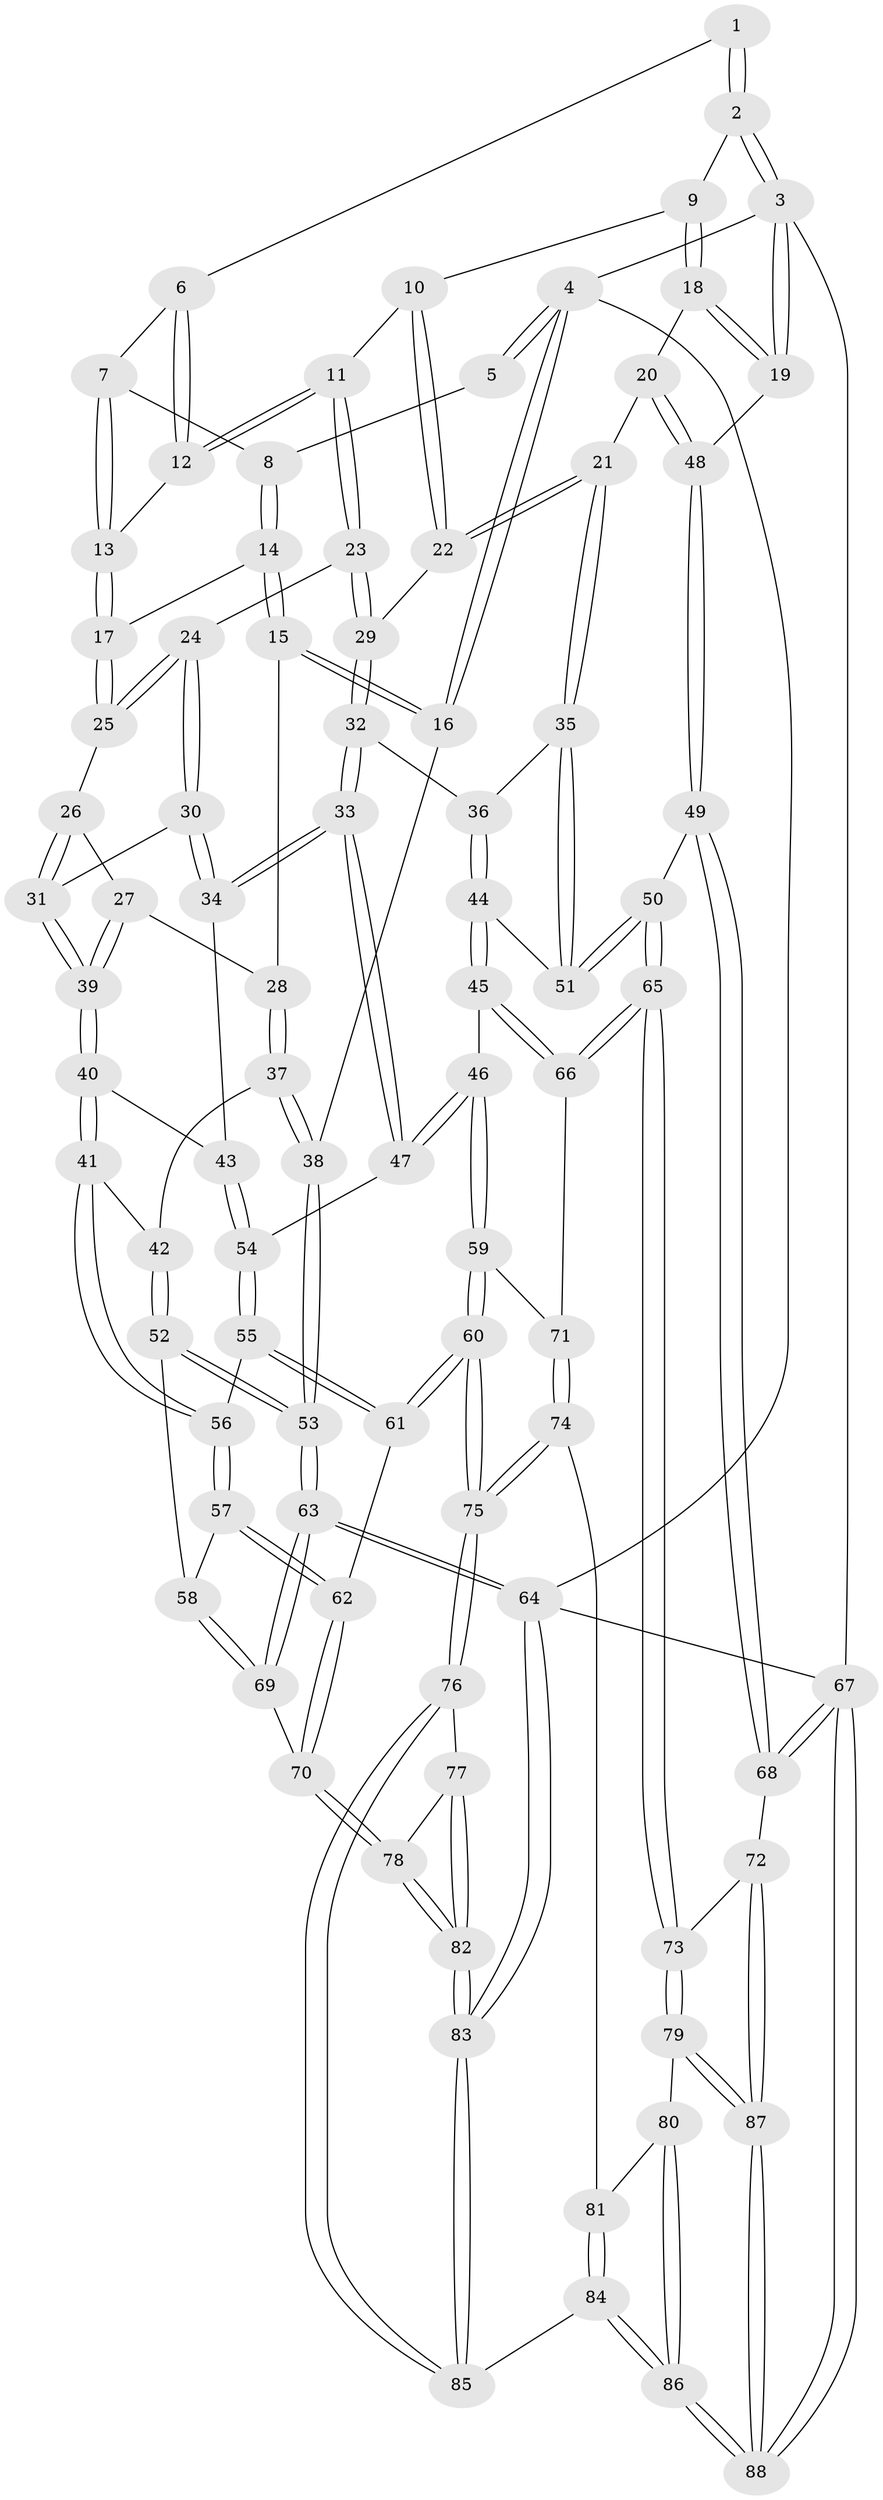 // Generated by graph-tools (version 1.1) at 2025/38/03/09/25 02:38:20]
// undirected, 88 vertices, 217 edges
graph export_dot {
graph [start="1"]
  node [color=gray90,style=filled];
  1 [pos="+0.5261379108609966+0"];
  2 [pos="+0.6800956030673599+0"];
  3 [pos="+1+0"];
  4 [pos="+0+0"];
  5 [pos="+0.16161767130034047+0"];
  6 [pos="+0.43162637755482275+0.000895234877820516"];
  7 [pos="+0.29740391631799273+0.0761155126052023"];
  8 [pos="+0.21651952685516793+0.03952101501346815"];
  9 [pos="+0.6995405358978722+0.026851961474361013"];
  10 [pos="+0.6891111088861456+0.04749118854949617"];
  11 [pos="+0.5400757560144094+0.1974027748659"];
  12 [pos="+0.4337404945720367+0.16082771873127633"];
  13 [pos="+0.36401589780356286+0.1802414875634813"];
  14 [pos="+0.17277759131810955+0.11188588559816783"];
  15 [pos="+0.10252569994486868+0.18807253110363728"];
  16 [pos="+0+0.1787010768435561"];
  17 [pos="+0.336324027689785+0.2212114912862801"];
  18 [pos="+0.8794529411611738+0.15757885114403353"];
  19 [pos="+1+0"];
  20 [pos="+0.908345647329553+0.355268950157424"];
  21 [pos="+0.8156284745305021+0.38091022917267453"];
  22 [pos="+0.7272541924930582+0.2830604130052841"];
  23 [pos="+0.5425054486128427+0.26028731222069496"];
  24 [pos="+0.41449826793147243+0.3230132660367823"];
  25 [pos="+0.3345294636386005+0.22569850331792962"];
  26 [pos="+0.26915047944946874+0.2747268286836055"];
  27 [pos="+0.21027699630306199+0.29649121960912006"];
  28 [pos="+0.19737688059820152+0.29206067086449544"];
  29 [pos="+0.5661381201431949+0.30203838688542894"];
  30 [pos="+0.40047740092175893+0.3795998753584638"];
  31 [pos="+0.3651708916974365+0.3799182461034646"];
  32 [pos="+0.5775271661419225+0.40763785485969845"];
  33 [pos="+0.47485457574752626+0.46903471574376504"];
  34 [pos="+0.4017215234443915+0.38142762603672886"];
  35 [pos="+0.7655343973248971+0.43137696044271306"];
  36 [pos="+0.6001068188078966+0.4183662017933727"];
  37 [pos="+0.059623530942872045+0.4438241561128708"];
  38 [pos="+0+0.3735342181848115"];
  39 [pos="+0.25750220117398626+0.4336688631022636"];
  40 [pos="+0.24915435897954757+0.4804130282046981"];
  41 [pos="+0.23182342814816564+0.49519811363634525"];
  42 [pos="+0.06835838088035857+0.45178990565702426"];
  43 [pos="+0.3121942622721036+0.4989246760089459"];
  44 [pos="+0.6270156573731606+0.6041551479221556"];
  45 [pos="+0.6005661223768014+0.629065106121169"];
  46 [pos="+0.5172426003560733+0.6510116369450378"];
  47 [pos="+0.4571409211714635+0.5177655606238394"];
  48 [pos="+1+0.4474358540984449"];
  49 [pos="+1+0.5769287457213073"];
  50 [pos="+0.7947197403801296+0.607260414790391"];
  51 [pos="+0.7566276534727817+0.5601263546803169"];
  52 [pos="+0.09350809513019663+0.621880026330084"];
  53 [pos="+0+0.5958936482983802"];
  54 [pos="+0.3826402367348519+0.52797936124456"];
  55 [pos="+0.32881563545533654+0.6235525655509154"];
  56 [pos="+0.21745432192118955+0.5850248704702461"];
  57 [pos="+0.18558059771737948+0.627118945640057"];
  58 [pos="+0.13606357592312518+0.6570980043681188"];
  59 [pos="+0.49910109444028833+0.688345564966489"];
  60 [pos="+0.438733120557635+0.7722345808655735"];
  61 [pos="+0.37981890385989253+0.7473776559060125"];
  62 [pos="+0.34435317833689794+0.7481309639685862"];
  63 [pos="+0+0.9428973142122226"];
  64 [pos="+0+1"];
  65 [pos="+0.7820344526808495+0.7766478640568596"];
  66 [pos="+0.7425944776432984+0.7720459499007665"];
  67 [pos="+1+1"];
  68 [pos="+1+0.7807591776521454"];
  69 [pos="+0.11132608714823194+0.8038530869458956"];
  70 [pos="+0.14518062379054594+0.8212544797493682"];
  71 [pos="+0.6897479188012966+0.7899392565159371"];
  72 [pos="+0.892493898810106+0.833354688002952"];
  73 [pos="+0.7870748330888582+0.781690847845117"];
  74 [pos="+0.5699829554500531+0.8744437635167694"];
  75 [pos="+0.4528896008452952+0.8360622746300859"];
  76 [pos="+0.4187041108453416+0.9013604826533329"];
  77 [pos="+0.29827654439982737+0.91040540219362"];
  78 [pos="+0.17557375509652975+0.8679247093275096"];
  79 [pos="+0.6875939146235974+0.9449000600235893"];
  80 [pos="+0.599512394590471+0.9069883442832066"];
  81 [pos="+0.5891652501604224+0.8991600879894842"];
  82 [pos="+0.18585682832406317+1"];
  83 [pos="+0.1697295555799903+1"];
  84 [pos="+0.4890287824817789+1"];
  85 [pos="+0.4165771301333971+1"];
  86 [pos="+0.6372857379640648+1"];
  87 [pos="+0.7793019638563705+1"];
  88 [pos="+0.7780875932425263+1"];
  1 -- 2;
  1 -- 2;
  1 -- 6;
  2 -- 3;
  2 -- 3;
  2 -- 9;
  3 -- 4;
  3 -- 19;
  3 -- 19;
  3 -- 67;
  4 -- 5;
  4 -- 5;
  4 -- 16;
  4 -- 16;
  4 -- 64;
  5 -- 8;
  6 -- 7;
  6 -- 12;
  6 -- 12;
  7 -- 8;
  7 -- 13;
  7 -- 13;
  8 -- 14;
  8 -- 14;
  9 -- 10;
  9 -- 18;
  9 -- 18;
  10 -- 11;
  10 -- 22;
  10 -- 22;
  11 -- 12;
  11 -- 12;
  11 -- 23;
  11 -- 23;
  12 -- 13;
  13 -- 17;
  13 -- 17;
  14 -- 15;
  14 -- 15;
  14 -- 17;
  15 -- 16;
  15 -- 16;
  15 -- 28;
  16 -- 38;
  17 -- 25;
  17 -- 25;
  18 -- 19;
  18 -- 19;
  18 -- 20;
  19 -- 48;
  20 -- 21;
  20 -- 48;
  20 -- 48;
  21 -- 22;
  21 -- 22;
  21 -- 35;
  21 -- 35;
  22 -- 29;
  23 -- 24;
  23 -- 29;
  23 -- 29;
  24 -- 25;
  24 -- 25;
  24 -- 30;
  24 -- 30;
  25 -- 26;
  26 -- 27;
  26 -- 31;
  26 -- 31;
  27 -- 28;
  27 -- 39;
  27 -- 39;
  28 -- 37;
  28 -- 37;
  29 -- 32;
  29 -- 32;
  30 -- 31;
  30 -- 34;
  30 -- 34;
  31 -- 39;
  31 -- 39;
  32 -- 33;
  32 -- 33;
  32 -- 36;
  33 -- 34;
  33 -- 34;
  33 -- 47;
  33 -- 47;
  34 -- 43;
  35 -- 36;
  35 -- 51;
  35 -- 51;
  36 -- 44;
  36 -- 44;
  37 -- 38;
  37 -- 38;
  37 -- 42;
  38 -- 53;
  38 -- 53;
  39 -- 40;
  39 -- 40;
  40 -- 41;
  40 -- 41;
  40 -- 43;
  41 -- 42;
  41 -- 56;
  41 -- 56;
  42 -- 52;
  42 -- 52;
  43 -- 54;
  43 -- 54;
  44 -- 45;
  44 -- 45;
  44 -- 51;
  45 -- 46;
  45 -- 66;
  45 -- 66;
  46 -- 47;
  46 -- 47;
  46 -- 59;
  46 -- 59;
  47 -- 54;
  48 -- 49;
  48 -- 49;
  49 -- 50;
  49 -- 68;
  49 -- 68;
  50 -- 51;
  50 -- 51;
  50 -- 65;
  50 -- 65;
  52 -- 53;
  52 -- 53;
  52 -- 58;
  53 -- 63;
  53 -- 63;
  54 -- 55;
  54 -- 55;
  55 -- 56;
  55 -- 61;
  55 -- 61;
  56 -- 57;
  56 -- 57;
  57 -- 58;
  57 -- 62;
  57 -- 62;
  58 -- 69;
  58 -- 69;
  59 -- 60;
  59 -- 60;
  59 -- 71;
  60 -- 61;
  60 -- 61;
  60 -- 75;
  60 -- 75;
  61 -- 62;
  62 -- 70;
  62 -- 70;
  63 -- 64;
  63 -- 64;
  63 -- 69;
  63 -- 69;
  64 -- 83;
  64 -- 83;
  64 -- 67;
  65 -- 66;
  65 -- 66;
  65 -- 73;
  65 -- 73;
  66 -- 71;
  67 -- 68;
  67 -- 68;
  67 -- 88;
  67 -- 88;
  68 -- 72;
  69 -- 70;
  70 -- 78;
  70 -- 78;
  71 -- 74;
  71 -- 74;
  72 -- 73;
  72 -- 87;
  72 -- 87;
  73 -- 79;
  73 -- 79;
  74 -- 75;
  74 -- 75;
  74 -- 81;
  75 -- 76;
  75 -- 76;
  76 -- 77;
  76 -- 85;
  76 -- 85;
  77 -- 78;
  77 -- 82;
  77 -- 82;
  78 -- 82;
  78 -- 82;
  79 -- 80;
  79 -- 87;
  79 -- 87;
  80 -- 81;
  80 -- 86;
  80 -- 86;
  81 -- 84;
  81 -- 84;
  82 -- 83;
  82 -- 83;
  83 -- 85;
  83 -- 85;
  84 -- 85;
  84 -- 86;
  84 -- 86;
  86 -- 88;
  86 -- 88;
  87 -- 88;
  87 -- 88;
}
